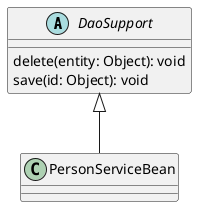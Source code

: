 @startuml
'https://plantuml.com/class-diagram

DaoSupport <|-- PersonServiceBean

abstract class DaoSupport {
    delete(entity: Object): void
    save(id: Object): void
}


@enduml